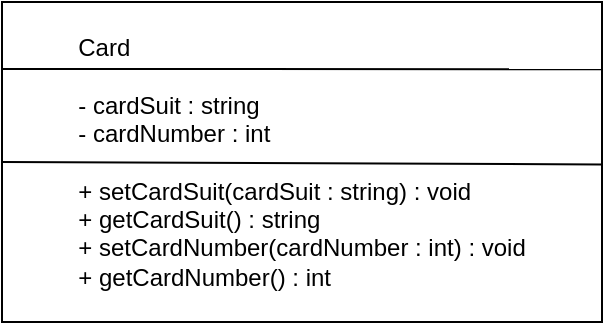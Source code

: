 <mxfile version="13.10.4" type="github">
  <diagram id="c9A48i2Z3C_fcETPWEAF" name="Page-1">
    <mxGraphModel dx="1282" dy="708" grid="1" gridSize="10" guides="1" tooltips="1" connect="1" arrows="1" fold="1" page="1" pageScale="1" pageWidth="1200" pageHeight="2600" math="0" shadow="0">
      <root>
        <mxCell id="0" />
        <mxCell id="1" parent="0" />
        <mxCell id="0EjpPawCw-7GW1LaDqYE-2" value="&lt;div style=&quot;text-align: left&quot;&gt;&lt;span&gt;Card&lt;br&gt;&lt;br&gt;&lt;/span&gt;&lt;/div&gt;&lt;div style=&quot;text-align: left&quot;&gt;&lt;span&gt;- cardSuit : string&lt;/span&gt;&lt;/div&gt;&lt;div style=&quot;text-align: left&quot;&gt;&lt;span&gt;- cardNumber : int&lt;/span&gt;&lt;/div&gt;&lt;div style=&quot;text-align: left&quot;&gt;&lt;br&gt;&lt;/div&gt;&lt;div style=&quot;text-align: left&quot;&gt;&lt;span&gt;+ setCardSuit(cardSuit : string) : void&lt;/span&gt;&lt;/div&gt;&lt;div style=&quot;text-align: left&quot;&gt;&lt;span&gt;+ getCardSuit() : string&lt;/span&gt;&lt;/div&gt;&lt;div style=&quot;text-align: left&quot;&gt;&lt;span&gt;+ setCardNumber(cardNumber : int) : void&lt;/span&gt;&lt;/div&gt;&lt;div style=&quot;text-align: left&quot;&gt;&lt;span&gt;+ getCardNumber() : int&lt;/span&gt;&lt;/div&gt;" style="rounded=0;whiteSpace=wrap;html=1;" vertex="1" parent="1">
          <mxGeometry x="310" y="180" width="300" height="160" as="geometry" />
        </mxCell>
        <mxCell id="0EjpPawCw-7GW1LaDqYE-3" value="" style="endArrow=none;html=1;exitX=-0.001;exitY=0.209;exitDx=0;exitDy=0;exitPerimeter=0;entryX=1.001;entryY=0.21;entryDx=0;entryDy=0;entryPerimeter=0;" edge="1" parent="1" source="0EjpPawCw-7GW1LaDqYE-2" target="0EjpPawCw-7GW1LaDqYE-2">
          <mxGeometry width="50" height="50" relative="1" as="geometry">
            <mxPoint x="310" y="185.05" as="sourcePoint" />
            <mxPoint x="610" y="211" as="targetPoint" />
          </mxGeometry>
        </mxCell>
        <mxCell id="0EjpPawCw-7GW1LaDqYE-4" value="" style="endArrow=none;html=1;exitX=0;exitY=0.195;exitDx=0;exitDy=0;exitPerimeter=0;entryX=0.999;entryY=0.191;entryDx=0;entryDy=0;entryPerimeter=0;" edge="1" parent="1">
          <mxGeometry width="50" height="50" relative="1" as="geometry">
            <mxPoint x="310.3" y="260.0" as="sourcePoint" />
            <mxPoint x="610" y="261.24" as="targetPoint" />
          </mxGeometry>
        </mxCell>
      </root>
    </mxGraphModel>
  </diagram>
</mxfile>

